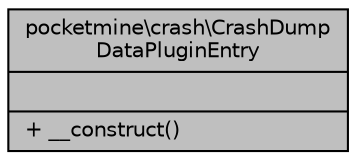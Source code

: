 digraph "pocketmine\crash\CrashDumpDataPluginEntry"
{
 // INTERACTIVE_SVG=YES
 // LATEX_PDF_SIZE
  edge [fontname="Helvetica",fontsize="10",labelfontname="Helvetica",labelfontsize="10"];
  node [fontname="Helvetica",fontsize="10",shape=record];
  Node1 [label="{pocketmine\\crash\\CrashDump\lDataPluginEntry\n||+ __construct()\l}",height=0.2,width=0.4,color="black", fillcolor="grey75", style="filled", fontcolor="black",tooltip=" "];
}
